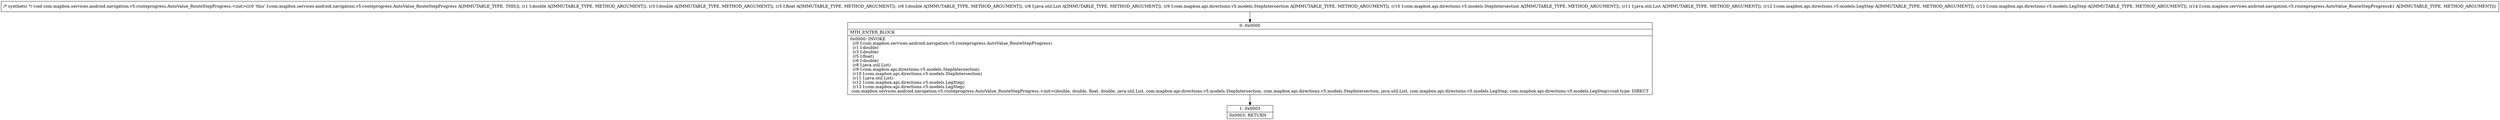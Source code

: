 digraph "CFG forcom.mapbox.services.android.navigation.v5.routeprogress.AutoValue_RouteStepProgress.\<init\>(DDFDLjava\/util\/List;Lcom\/mapbox\/api\/directions\/v5\/models\/StepIntersection;Lcom\/mapbox\/api\/directions\/v5\/models\/StepIntersection;Ljava\/util\/List;Lcom\/mapbox\/api\/directions\/v5\/models\/LegStep;Lcom\/mapbox\/api\/directions\/v5\/models\/LegStep;Lcom\/mapbox\/services\/android\/navigation\/v5\/routeprogress\/AutoValue_RouteStepProgress$1;)V" {
Node_0 [shape=record,label="{0\:\ 0x0000|MTH_ENTER_BLOCK\l|0x0000: INVOKE  \l  (r0 I:com.mapbox.services.android.navigation.v5.routeprogress.AutoValue_RouteStepProgress)\l  (r1 I:double)\l  (r3 I:double)\l  (r5 I:float)\l  (r6 I:double)\l  (r8 I:java.util.List)\l  (r9 I:com.mapbox.api.directions.v5.models.StepIntersection)\l  (r10 I:com.mapbox.api.directions.v5.models.StepIntersection)\l  (r11 I:java.util.List)\l  (r12 I:com.mapbox.api.directions.v5.models.LegStep)\l  (r13 I:com.mapbox.api.directions.v5.models.LegStep)\l com.mapbox.services.android.navigation.v5.routeprogress.AutoValue_RouteStepProgress.\<init\>(double, double, float, double, java.util.List, com.mapbox.api.directions.v5.models.StepIntersection, com.mapbox.api.directions.v5.models.StepIntersection, java.util.List, com.mapbox.api.directions.v5.models.LegStep, com.mapbox.api.directions.v5.models.LegStep):void type: DIRECT \l}"];
Node_1 [shape=record,label="{1\:\ 0x0003|0x0003: RETURN   \l}"];
MethodNode[shape=record,label="{\/* synthetic *\/ void com.mapbox.services.android.navigation.v5.routeprogress.AutoValue_RouteStepProgress.\<init\>((r0 'this' I:com.mapbox.services.android.navigation.v5.routeprogress.AutoValue_RouteStepProgress A[IMMUTABLE_TYPE, THIS]), (r1 I:double A[IMMUTABLE_TYPE, METHOD_ARGUMENT]), (r3 I:double A[IMMUTABLE_TYPE, METHOD_ARGUMENT]), (r5 I:float A[IMMUTABLE_TYPE, METHOD_ARGUMENT]), (r6 I:double A[IMMUTABLE_TYPE, METHOD_ARGUMENT]), (r8 I:java.util.List A[IMMUTABLE_TYPE, METHOD_ARGUMENT]), (r9 I:com.mapbox.api.directions.v5.models.StepIntersection A[IMMUTABLE_TYPE, METHOD_ARGUMENT]), (r10 I:com.mapbox.api.directions.v5.models.StepIntersection A[IMMUTABLE_TYPE, METHOD_ARGUMENT]), (r11 I:java.util.List A[IMMUTABLE_TYPE, METHOD_ARGUMENT]), (r12 I:com.mapbox.api.directions.v5.models.LegStep A[IMMUTABLE_TYPE, METHOD_ARGUMENT]), (r13 I:com.mapbox.api.directions.v5.models.LegStep A[IMMUTABLE_TYPE, METHOD_ARGUMENT]), (r14 I:com.mapbox.services.android.navigation.v5.routeprogress.AutoValue_RouteStepProgress$1 A[IMMUTABLE_TYPE, METHOD_ARGUMENT])) }"];
MethodNode -> Node_0;
Node_0 -> Node_1;
}

